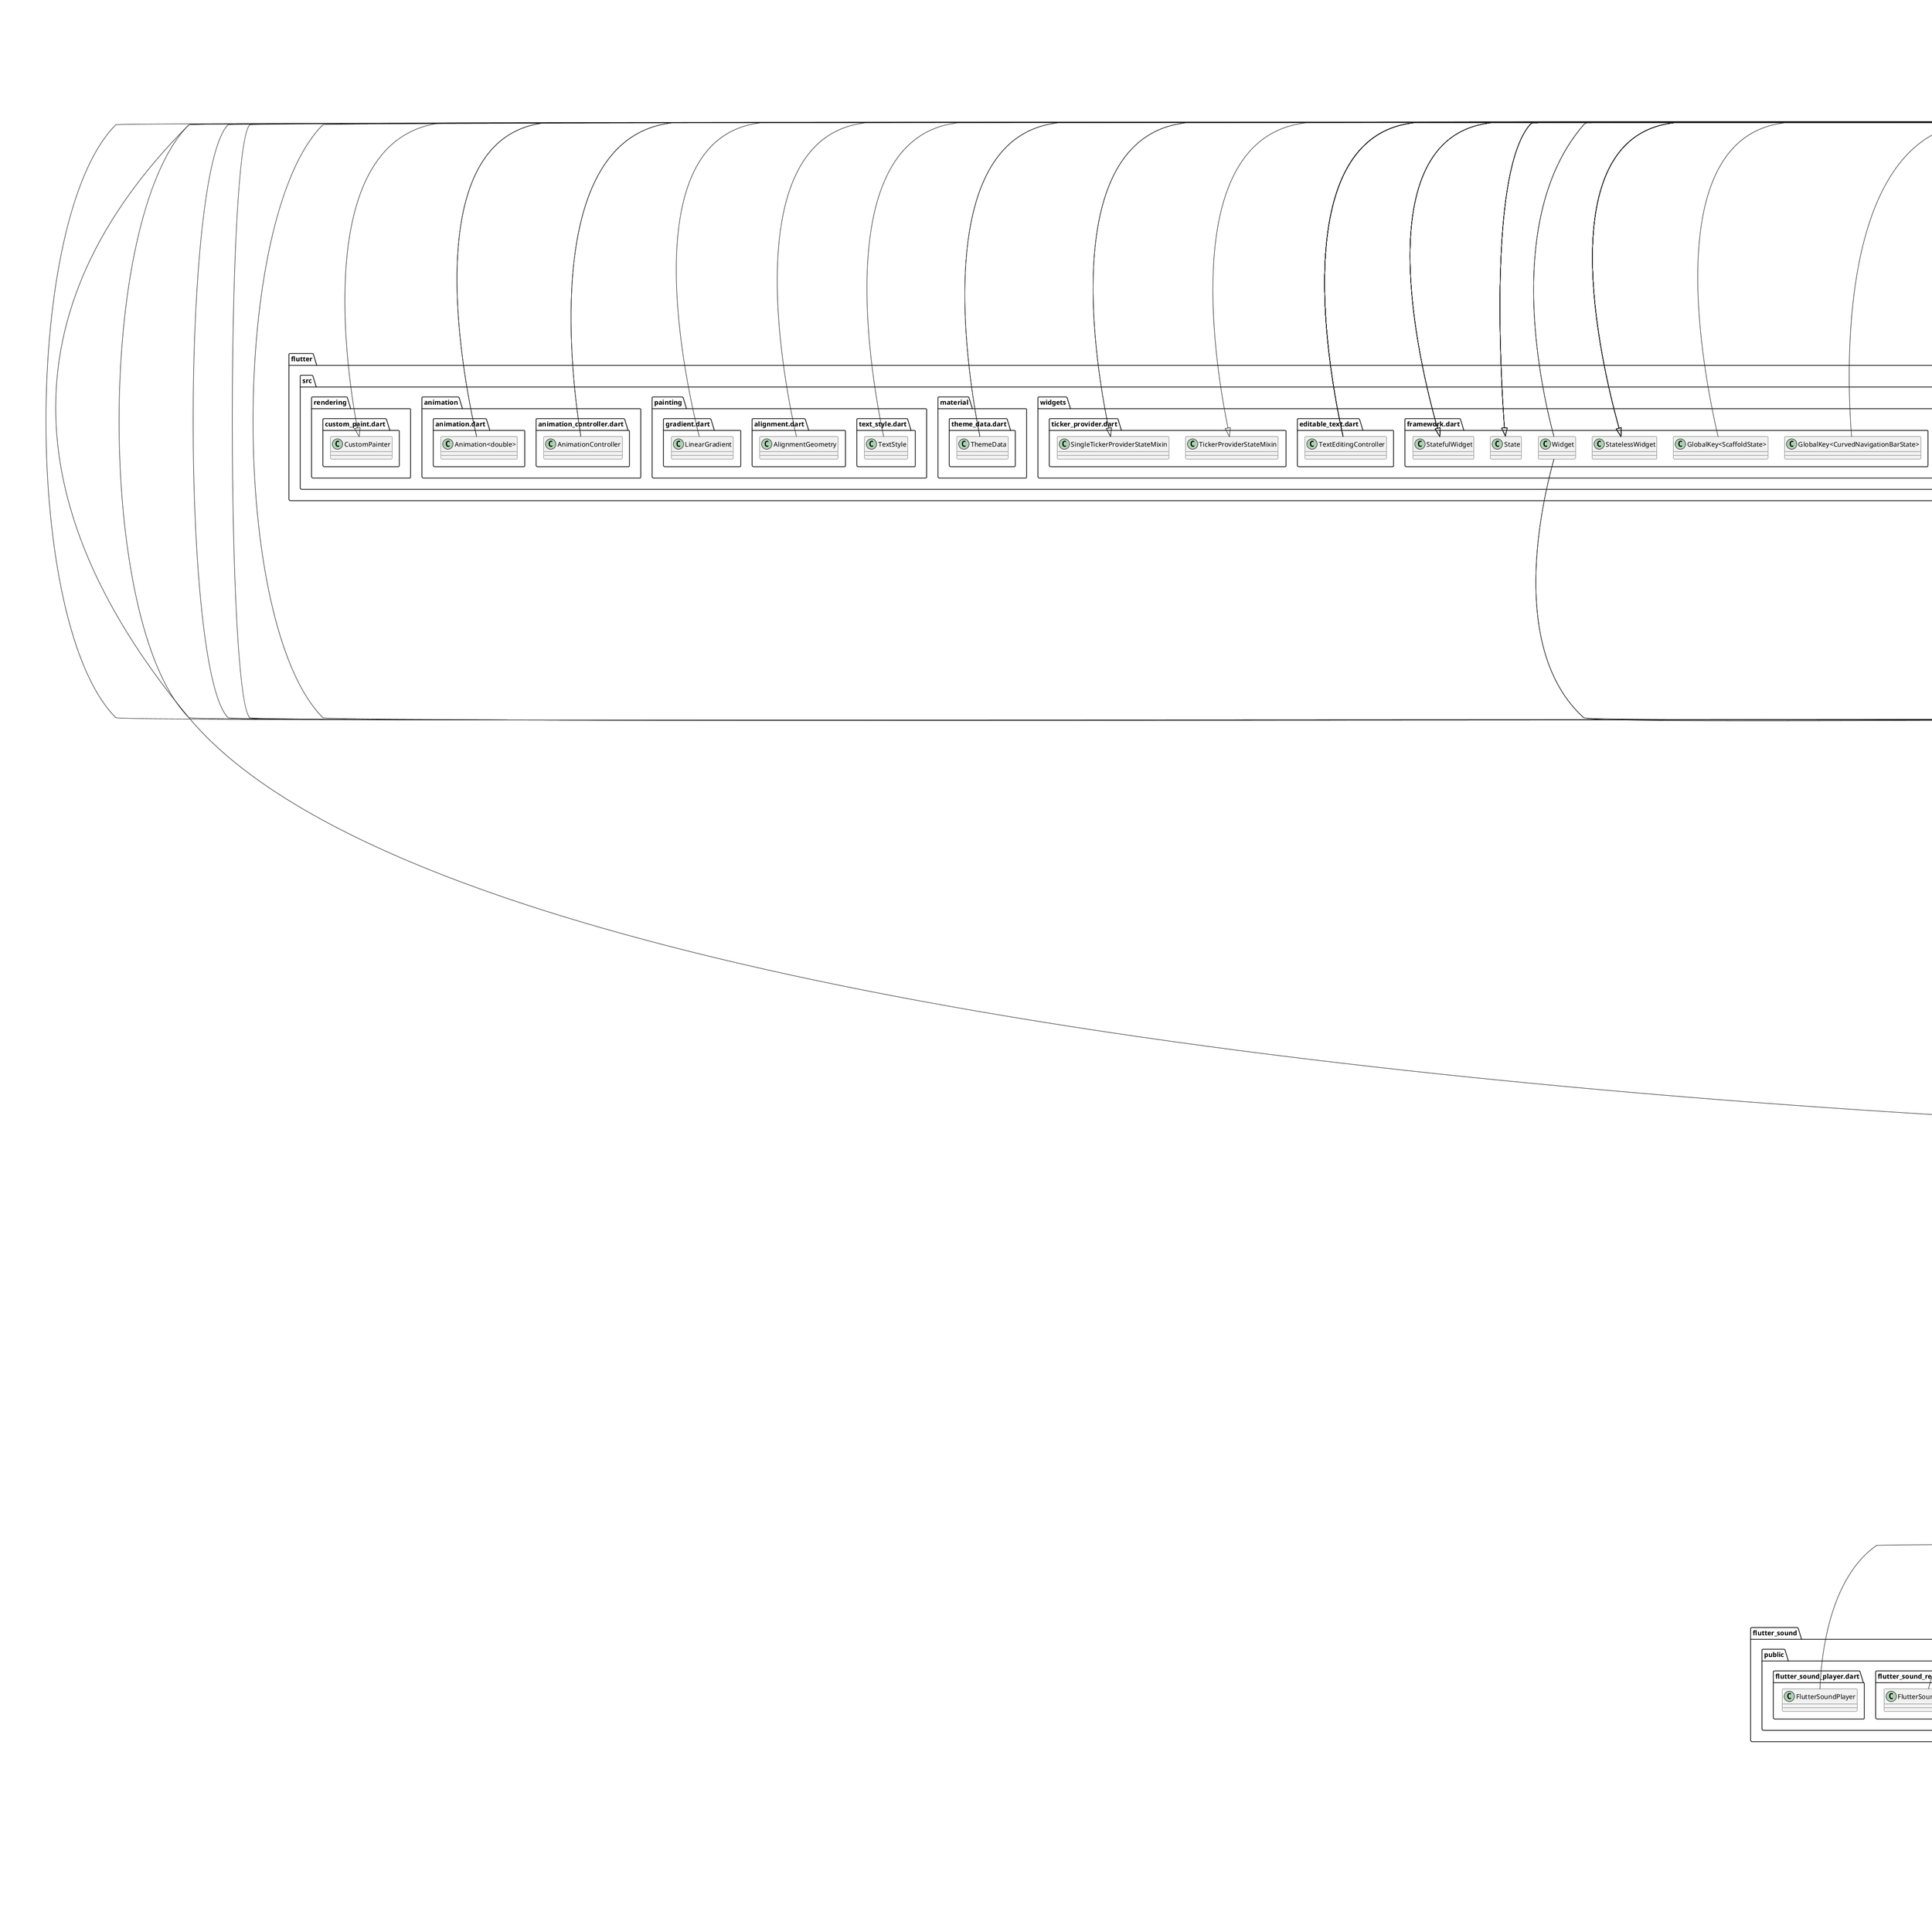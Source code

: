 @startuml
set namespaceSeparator ::

class "bfootlearn::adminProfile::models::category_model.dart::CategoryModel" {
  +String categoryId
  +String timestamp
  +String categoryName
  +String iconImage
}

class "bfootlearn::adminProfile::models::conversation_model.dart::ConversationModel" {
  +String englishText
  +String blackfootText
  +String blackfootAudio
  +String seriesName
  +String conversationId
  +String timestamp
  +bool selected
}

class "bfootlearn::adminProfile::pages::admin_access.dart::AdminAccessPage" {
  -dynamic _removeAdmin()
  +Widget build()
}

"flutter::src::widgets::framework.dart::StatelessWidget" <|-- "bfootlearn::adminProfile::pages::admin_access.dart::AdminAccessPage"

class "bfootlearn::adminProfile::pages::admin_page.dart::AdminPage" {
  +ConsumerState<ConsumerStatefulWidget> createState()
}

"flutter_riverpod::src::consumer.dart::ConsumerStatefulWidget" <|-- "bfootlearn::adminProfile::pages::admin_page.dart::AdminPage"

class "bfootlearn::adminProfile::pages::admin_page.dart::_AdminPageState" {
  -TextEditingController _searchController
  -List<CategoryModel> _categories
  -List<CategoryModel> _filteredCategories
  -String? _selectedItem
  -List<String> _dropdownItems
  +void initState()
  +void dispose()
  -void _filterCategories()
  +Widget build()
}

"bfootlearn::adminProfile::pages::admin_page.dart::_AdminPageState" o-- "flutter::src::widgets::editable_text.dart::TextEditingController"
"flutter_riverpod::src::consumer.dart::ConsumerState" <|-- "bfootlearn::adminProfile::pages::admin_page.dart::_AdminPageState"

class "bfootlearn::adminProfile::pages::edit_category_page.dart::EditCategoryPage" {
  +CategoryModel category
  +ConsumerState<ConsumerStatefulWidget> createState()
}

"bfootlearn::adminProfile::pages::edit_category_page.dart::EditCategoryPage" o-- "bfootlearn::adminProfile::models::category_model.dart::CategoryModel"
"flutter_riverpod::src::consumer.dart::ConsumerStatefulWidget" <|-- "bfootlearn::adminProfile::pages::edit_category_page.dart::EditCategoryPage"

class "bfootlearn::adminProfile::pages::edit_category_page.dart::_EditCategoryPageState" {
  -TextEditingController _searchController
  -List<ConversationModel> _conversations
  -List<ConversationModel> _filteredConversations
  -bool _isMultiSelectMode
  +void initState()
  +void dispose()
  -void _toggleMultiSelectMode()
  -void _deleteSelectedConversations()
  -void _filterConversations()
  +Widget build()
}

"bfootlearn::adminProfile::pages::edit_category_page.dart::_EditCategoryPageState" o-- "flutter::src::widgets::editable_text.dart::TextEditingController"
"flutter_riverpod::src::consumer.dart::ConsumerState" <|-- "bfootlearn::adminProfile::pages::edit_category_page.dart::_EditCategoryPageState"

class "bfootlearn::adminProfile::services::category_functions.dart::CategoryFunctions" {
  +List<DocumentSnapshot<Object?>> categories
  +List<DocumentSnapshot<Object?>> filteredCategories
  +dynamic uploadImageFileToFirebaseStorage()
  +void addCategory()
  +void deleteCategory()
  +void updateCategory()
  +dynamic updateConversationsSeriesName()
  +dynamic deleteConversationsBySeriesName()
}

class "bfootlearn::adminProfile::services::conversation_functions.dart::ConversationFucntions" {
  +dynamic uploadAudioFileToFirebaseStorage()
  +void deleteConversation()
  +void updateConversation()
  +void addConversation()
}

class "bfootlearn::adminProfile::services::flutter_sound_methods.dart::FlutterSoundMethods" {
  +String pathToSaveAudio
  -FlutterSoundRecorder _audioRecorder
  -FlutterSoundPlayer _audioPlayer
  -bool _isRecorderInitialised
  -bool _isPlayerInitialised
  +bool isRecorderInitialised
  +bool isPlayerInitialised
  +bool isRecording
  +bool isRecordingStopped
  +bool isPlaying
  +bool isPlayingPaused
  +dynamic init()
  +void dispose()
  +dynamic getPathToSave()
  +dynamic startRecording()
  +dynamic stopRecording()
  +dynamic startPlaying()
  +dynamic pausePlaying()
  +dynamic resumePlaying()
}

"bfootlearn::adminProfile::services::flutter_sound_methods.dart::FlutterSoundMethods" o-- "flutter_sound::public::flutter_sound_recorder.dart::FlutterSoundRecorder"
"bfootlearn::adminProfile::services::flutter_sound_methods.dart::FlutterSoundMethods" o-- "flutter_sound::public::flutter_sound_player.dart::FlutterSoundPlayer"

class "bfootlearn::adminProfile::widgets::admin_searchbar.dart::AdminSearchBar" {
  +String hintText
  +TextEditingController controller
  +dynamic Function(String)? onChanged
  +Widget build()
}

"bfootlearn::adminProfile::widgets::admin_searchbar.dart::AdminSearchBar" o-- "flutter::src::widgets::editable_text.dart::TextEditingController"
"bfootlearn::adminProfile::widgets::admin_searchbar.dart::AdminSearchBar" o-- "null::dynamic Function(String)"
"flutter::src::widgets::framework.dart::StatelessWidget" <|-- "bfootlearn::adminProfile::widgets::admin_searchbar.dart::AdminSearchBar"

class "bfootlearn::adminProfile::widgets::category_searchbar.dart::CategorySearchBar" {
  +TextEditingController controller
  +ConsumerState<ConsumerStatefulWidget> createState()
}

"bfootlearn::adminProfile::widgets::category_searchbar.dart::CategorySearchBar" o-- "flutter::src::widgets::editable_text.dart::TextEditingController"
"flutter_riverpod::src::consumer.dart::ConsumerStatefulWidget" <|-- "bfootlearn::adminProfile::widgets::category_searchbar.dart::CategorySearchBar"

class "bfootlearn::adminProfile::widgets::category_searchbar.dart::_CategorySearchBarState" {
  +Widget build()
}

"flutter_riverpod::src::consumer.dart::ConsumerState" <|-- "bfootlearn::adminProfile::widgets::category_searchbar.dart::_CategorySearchBarState"

class "bfootlearn::adminProfile::widgets::dialogbox_textfield.dart::DialogBoxTextField" {
  +TextEditingController controller
  +String hintText
  +Widget build()
}

"bfootlearn::adminProfile::widgets::dialogbox_textfield.dart::DialogBoxTextField" o-- "flutter::src::widgets::editable_text.dart::TextEditingController"
"flutter::src::widgets::framework.dart::StatelessWidget" <|-- "bfootlearn::adminProfile::widgets::dialogbox_textfield.dart::DialogBoxTextField"

class "bfootlearn::adminProfile::widgets::existing_categories_listview.dart::ExistingCategoriesListview" {
  +List<CategoryModel> categoriesToDisplay
  +Widget build()
}

"flutter::src::widgets::framework.dart::StatelessWidget" <|-- "bfootlearn::adminProfile::widgets::existing_categories_listview.dart::ExistingCategoriesListview"

class "bfootlearn::adminProfile::widgets::existing_categories_listview.dart::CategoryListTileItem" {
  +CategoryModel category
  +ConsumerState<ConsumerStatefulWidget> createState()
}

"bfootlearn::adminProfile::widgets::existing_categories_listview.dart::CategoryListTileItem" o-- "bfootlearn::adminProfile::models::category_model.dart::CategoryModel"
"flutter_riverpod::src::consumer.dart::ConsumerStatefulWidget" <|-- "bfootlearn::adminProfile::widgets::existing_categories_listview.dart::CategoryListTileItem"

class "bfootlearn::adminProfile::widgets::existing_categories_listview.dart::_CategoryListTileItemState" {
  +Widget build()
}

"flutter_riverpod::src::consumer.dart::ConsumerState" <|-- "bfootlearn::adminProfile::widgets::existing_categories_listview.dart::_CategoryListTileItemState"

class "bfootlearn::adminProfile::widgets::existing_conversations_listview.dart::ExistingConversationsListView" {
  +List<ConversationModel> conversations
  +bool isMultiSelectMode
  +State<ExistingConversationsListView> createState()
}

"flutter::src::widgets::framework.dart::StatefulWidget" <|-- "bfootlearn::adminProfile::widgets::existing_conversations_listview.dart::ExistingConversationsListView"

class "bfootlearn::adminProfile::widgets::existing_conversations_listview.dart::_ExistingConversationsListViewState" {
  +AudioPlayer audioPlayer
  +void dispose()
  +Widget build()
}

"bfootlearn::adminProfile::widgets::existing_conversations_listview.dart::_ExistingConversationsListViewState" o-- "audioplayers::src::audioplayer.dart::AudioPlayer"
"flutter::src::widgets::framework.dart::State" <|-- "bfootlearn::adminProfile::widgets::existing_conversations_listview.dart::_ExistingConversationsListViewState"

class "bfootlearn::adminProfile::widgets::old_audio_player.dart::OldAudioPlayer" {
  +String oldBlackfootAudioPath
  +State<OldAudioPlayer> createState()
}

"flutter::src::widgets::framework.dart::StatefulWidget" <|-- "bfootlearn::adminProfile::widgets::old_audio_player.dart::OldAudioPlayer"

class "bfootlearn::adminProfile::widgets::old_audio_player.dart::_OldAudioPlayerState" {
  +AudioPlayer audioPlayer
  +void onPressedAudioButton()
  +void disposeAudio()
  +void dispose()
  +Widget build()
}

"bfootlearn::adminProfile::widgets::old_audio_player.dart::_OldAudioPlayerState" o-- "audioplayers::src::audioplayer.dart::AudioPlayer"
"flutter::src::widgets::framework.dart::State" <|-- "bfootlearn::adminProfile::widgets::old_audio_player.dart::_OldAudioPlayerState"

class "bfootlearn::adminProfile::widgets::recording_audio_container.dart::RecordingAudioContainer" {
  +ConsumerState<ConsumerStatefulWidget> createState()
}

"flutter_riverpod::src::consumer.dart::ConsumerStatefulWidget" <|-- "bfootlearn::adminProfile::widgets::recording_audio_container.dart::RecordingAudioContainer"

class "bfootlearn::adminProfile::widgets::recording_audio_container.dart::_RecordingAudioContainerState" {
  +FlutterSoundMethods audioRecorder
  +dynamic onPressedRecordButton()
  +void initState()
  -dynamic _initializeRecorder()
  +void dispose()
  +Widget build()
  +Widget micIcon()
}

"bfootlearn::adminProfile::widgets::recording_audio_container.dart::_RecordingAudioContainerState" o-- "bfootlearn::adminProfile::services::flutter_sound_methods.dart::FlutterSoundMethods"
"flutter_riverpod::src::consumer.dart::ConsumerState" <|-- "bfootlearn::adminProfile::widgets::recording_audio_container.dart::_RecordingAudioContainerState"

class "bfootlearn::common::bottomnav.dart::BottomNavBar" {
  +_BottomNavBarState createState()
}

"flutter_riverpod::src::consumer.dart::ConsumerStatefulWidget" <|-- "bfootlearn::common::bottomnav.dart::BottomNavBar"

class "bfootlearn::common::bottomnav.dart::_BottomNavBarState" {
  -int _selectedIndex
  -void _onItemTapped()
  +Widget build()
  +dynamic changeIndex()
}

"flutter_riverpod::src::consumer.dart::ConsumerState" <|-- "bfootlearn::common::bottomnav.dart::_BottomNavBarState"

class "bfootlearn::components::my_button.dart::MyButton" {
  +String text
  +void Function()? onTap
  +Widget build()
}

"bfootlearn::components::my_button.dart::MyButton" o-- "null::void Function()"
"flutter::src::widgets::framework.dart::StatelessWidget" <|-- "bfootlearn::components::my_button.dart::MyButton"

class "bfootlearn::components::my_textfield.dart::MyTextField" {
  +String labelText
  +Color textColor
  +bool obscureText
  +TextEditingController controller
  +bool? suffix
  +_MyTextFieldState createState()
}

"bfootlearn::components::my_textfield.dart::MyTextField" o-- "dart::ui::Color"
"bfootlearn::components::my_textfield.dart::MyTextField" o-- "flutter::src::widgets::editable_text.dart::TextEditingController"
"flutter::src::widgets::framework.dart::StatefulWidget" <|-- "bfootlearn::components::my_textfield.dart::MyTextField"

class "bfootlearn::components::my_textfield.dart::_MyTextFieldState" {
  +bool showPassword
  +Widget build()
}

"flutter::src::widgets::framework.dart::State" <|-- "bfootlearn::components::my_textfield.dart::_MyTextFieldState"

class "bfootlearn::Disscussion::provider::discuss_model.dart::Post" {
  +String name
  +String time
  +String profileImage
  +String content
  +String? imageUrl
  +int likes
  +int comments
  +String? shares
  +List<Comment>? replies
  +List<Likes>? likesList
  +String? id
  {static} +Post fromMap()
  +Map<String, dynamic> toMap()
  +Post copyWith()
}

class "bfootlearn::Disscussion::provider::discuss_model.dart::Comment" {
  +String name
  +String time
  +String content
  +String profileImage
  {static} +Comment fromMap()
  +Map<String, dynamic> toMap()
}

class "bfootlearn::Disscussion::provider::discuss_model.dart::Likes" {
  +String name
  +String time
  +String profileImage
  {static} +Likes fromMap()
  +Map<String, dynamic> toMap()
}

class "bfootlearn::Disscussion::provider::disscuss_provider.dart::FirestoreDiscussProvider" {
  -FirebaseFirestore _db
  -List<Post> _posts
  -bool _isLoading
  -StreamSubscription<dynamic>? _postsSubscription
  +List<Post> posts
  +bool isLoading
  +void dispose()
  +dynamic addPost()
  +dynamic fetchPosts()
  +void listenForLikes()
  +void listenForComments()
  +dynamic toggleLike()
  +dynamic reportPost()
  +dynamic toggleComment()
  +dynamic addComment()
  +dynamic deleteComment()
  +dynamic deletePost()
  +dynamic fetchComments()
  +Stream<int> listenForLikesRT()
  +Stream<int> listenForCommentsRT()
  +dynamic fetchPostById()
  +dynamic fetchCommentsByPostId()
  +Stream<List<Comment>> listenForRepliesRT()
}

"bfootlearn::Disscussion::provider::disscuss_provider.dart::FirestoreDiscussProvider" o-- "cloud_firestore::cloud_firestore.dart::FirebaseFirestore"
"bfootlearn::Disscussion::provider::disscuss_provider.dart::FirestoreDiscussProvider" o-- "dart::async::StreamSubscription<dynamic>"
"flutter::src::foundation::change_notifier.dart::ChangeNotifier" <|-- "bfootlearn::Disscussion::provider::disscuss_provider.dart::FirestoreDiscussProvider"

class "bfootlearn::Disscussion::viwes::disscusion_page.dart::DisscussionPage" {
  +DisscussionPageState createState()
}

"flutter_riverpod::src::consumer.dart::ConsumerStatefulWidget" <|-- "bfootlearn::Disscussion::viwes::disscusion_page.dart::DisscussionPage"

class "bfootlearn::Disscussion::viwes::disscusion_page.dart::DisscussionPageState" {
  -TextEditingController _postController
  +void initState()
  +void dispose()
  +Widget build()
}

"bfootlearn::Disscussion::viwes::disscusion_page.dart::DisscussionPageState" o-- "flutter::src::widgets::editable_text.dart::TextEditingController"
"flutter_riverpod::src::consumer.dart::ConsumerState" <|-- "bfootlearn::Disscussion::viwes::disscusion_page.dart::DisscussionPageState"

class "bfootlearn::Disscussion::viwes::disscusion_page.dart::PostCard" {
  +Post post
  +_PostCardState createState()
}

"bfootlearn::Disscussion::viwes::disscusion_page.dart::PostCard" o-- "bfootlearn::Disscussion::provider::discuss_model.dart::Post"
"flutter_riverpod::src::consumer.dart::ConsumerStatefulWidget" <|-- "bfootlearn::Disscussion::viwes::disscusion_page.dart::PostCard"

class "bfootlearn::Disscussion::viwes::disscusion_page.dart::_PostCardState" {
  -TextEditingController _reportController
  -void _reportPost()
  +Widget build()
}

"bfootlearn::Disscussion::viwes::disscusion_page.dart::_PostCardState" o-- "flutter::src::widgets::editable_text.dart::TextEditingController"
"flutter_riverpod::src::consumer.dart::ConsumerState" <|-- "bfootlearn::Disscussion::viwes::disscusion_page.dart::_PostCardState"

class "bfootlearn::Disscussion::viwes::disscusion_page.dart::CommentInputWidget" {
  +String postId
  +String userId
  +_CommentInputWidgetState createState()
}

"flutter_riverpod::src::consumer.dart::ConsumerStatefulWidget" <|-- "bfootlearn::Disscussion::viwes::disscusion_page.dart::CommentInputWidget"

class "bfootlearn::Disscussion::viwes::disscusion_page.dart::_CommentInputWidgetState" {
  -TextEditingController _commentController
  +Widget build()
}

"bfootlearn::Disscussion::viwes::disscusion_page.dart::_CommentInputWidgetState" o-- "flutter::src::widgets::editable_text.dart::TextEditingController"
"flutter_riverpod::src::consumer.dart::ConsumerState" <|-- "bfootlearn::Disscussion::viwes::disscusion_page.dart::_CommentInputWidgetState"

class "bfootlearn::Disscussion::viwes::disscuss_details_page.dart::DiscussionsDetailsPage" {
  +String postId
  +_DiscussionsDetailsPageState createState()
}

"flutter_riverpod::src::consumer.dart::ConsumerStatefulWidget" <|-- "bfootlearn::Disscussion::viwes::disscuss_details_page.dart::DiscussionsDetailsPage"

class "bfootlearn::Disscussion::viwes::disscuss_details_page.dart::_DiscussionsDetailsPageState" {
  +dynamic post
  +dynamic comments
  +void initState()
  +Widget build()
  +Widget buildPostCommentField()
}

"flutter_riverpod::src::consumer.dart::ConsumerState" <|-- "bfootlearn::Disscussion::viwes::disscuss_details_page.dart::_DiscussionsDetailsPageState"

class "bfootlearn::Disscussion::viwes::disscuss_details_page.dart::PostCard" {
  +Post post
  +_PostCardState createState()
}

"bfootlearn::Disscussion::viwes::disscuss_details_page.dart::PostCard" o-- "bfootlearn::Disscussion::provider::discuss_model.dart::Post"
"flutter_riverpod::src::consumer.dart::ConsumerStatefulWidget" <|-- "bfootlearn::Disscussion::viwes::disscuss_details_page.dart::PostCard"

class "bfootlearn::Disscussion::viwes::disscuss_details_page.dart::_PostCardState" {
  +Widget build()
  +String timeAgo()
}

"flutter_riverpod::src::consumer.dart::ConsumerState" <|-- "bfootlearn::Disscussion::viwes::disscuss_details_page.dart::_PostCardState"

class "bfootlearn::Disscussion::viwes::disscuss_details_page.dart::ReplyWidget" {
  +Comment reply
  +Widget build()
  +String timeAgo()
}

"bfootlearn::Disscussion::viwes::disscuss_details_page.dart::ReplyWidget" o-- "bfootlearn::Disscussion::provider::discuss_model.dart::Comment"
"flutter::src::widgets::framework.dart::StatelessWidget" <|-- "bfootlearn::Disscussion::viwes::disscuss_details_page.dart::ReplyWidget"

class "bfootlearn::Disscussion::widgets::post_action_widget.dart::PostActionsWidget" {
  +String postId
  +String userId
  +Widget build()
}

"flutter_riverpod::src::consumer.dart::ConsumerWidget" <|-- "bfootlearn::Disscussion::widgets::post_action_widget.dart::PostActionsWidget"

class "bfootlearn::firebase_options.dart::DefaultFirebaseOptions" {
  {static} +FirebaseOptions web
  {static} +FirebaseOptions android
  {static} +FirebaseOptions ios
  {static} +FirebaseOptions macos
  {static} +FirebaseOptions currentPlatform
}

"bfootlearn::firebase_options.dart::DefaultFirebaseOptions" o-- "firebase_core_platform_interface::firebase_core_platform_interface.dart::FirebaseOptions"

class "bfootlearn::Home::views::ack_page.dart::Acknowledegement" {
  +State<Acknowledegement> createState()
}

"flutter::src::widgets::framework.dart::StatefulWidget" <|-- "bfootlearn::Home::views::ack_page.dart::Acknowledegement"

class "bfootlearn::Home::views::ack_page.dart::_AcknowledegementState" {
  +Widget build()
  +Padding nameForAck()
}

"flutter::src::widgets::framework.dart::State" <|-- "bfootlearn::Home::views::ack_page.dart::_AcknowledegementState"

class "bfootlearn::Home::views::home_view.dart::HomeView" {
  +HomeViewState createState()
}

"flutter_riverpod::src::consumer.dart::ConsumerStatefulWidget" <|-- "bfootlearn::Home::views::home_view.dart::HomeView"

class "bfootlearn::Home::views::home_view.dart::HomeViewState" {
  +FlipperController flipperController
  -GlobalKey<ScaffoldState> _scaffoldKey
  +void initState()
  +void dispose()
  +AppBar buildAppBar()
  +Widget build()
}

"bfootlearn::Home::views::home_view.dart::HomeViewState" o-- "flippy::controllers::flipperController.dart::FlipperController"
"bfootlearn::Home::views::home_view.dart::HomeViewState" o-- "flutter::src::widgets::framework.dart::GlobalKey<ScaffoldState>"
"flutter_riverpod::src::consumer.dart::ConsumerState" <|-- "bfootlearn::Home::views::home_view.dart::HomeViewState"

class "bfootlearn::Home::widgets::bootomnavItems.dart::BottomNavItem" {
  {static} +dynamic bottomBar()
  {static} +dynamic bottomNavItems()
}

class "bfootlearn::Home::widgets::crad_option.dart::CardFlipper" {
  +_MyHomePageState createState()
}

"flutter_riverpod::src::consumer.dart::ConsumerStatefulWidget" <|-- "bfootlearn::Home::widgets::crad_option.dart::CardFlipper"

class "bfootlearn::Home::widgets::crad_option.dart::_MyHomePageState" {
  +bool isFront
  +void initState()
  +void dispose()
  +Widget build()
}

"flutter_riverpod::src::consumer.dart::ConsumerState" <|-- "bfootlearn::Home::widgets::crad_option.dart::_MyHomePageState"
"flutter::src::widgets::ticker_provider.dart::SingleTickerProviderStateMixin" <|-- "bfootlearn::Home::widgets::crad_option.dart::_MyHomePageState"

class "bfootlearn::Home::widgets::home_page.dart::HomePage" {
  +ThemeData theme
  +_HomePageState createState()
}

"bfootlearn::Home::widgets::home_page.dart::HomePage" o-- "flutter::src::material::theme_data.dart::ThemeData"
"flutter_riverpod::src::consumer.dart::ConsumerStatefulWidget" <|-- "bfootlearn::Home::widgets::home_page.dart::HomePage"

class "bfootlearn::Home::widgets::home_page.dart::_HomePageState" {
  +List<Color> colorizeColors
  +TextStyle colorizeTextStyle
  +Widget build()
}

"bfootlearn::Home::widgets::home_page.dart::_HomePageState" o-- "flutter::src::painting::text_style.dart::TextStyle"
"flutter_riverpod::src::consumer.dart::ConsumerState" <|-- "bfootlearn::Home::widgets::home_page.dart::_HomePageState"

class "bfootlearn::Home::widgets::popup_menu.dart::CustomPopupMenu" {
  +dynamic Function(String) onSelected
  +void handlePopupMenuSelection()
  +Widget build()
}

"bfootlearn::Home::widgets::popup_menu.dart::CustomPopupMenu" o-- "null::dynamic Function(String)"
"flutter::src::widgets::framework.dart::StatelessWidget" <|-- "bfootlearn::Home::widgets::popup_menu.dart::CustomPopupMenu"

class "bfootlearn::leaderboard::repo::leaderboard_repo.dart::LeaderBoardRepo" {
  +DatabaseReference databaseReference
  +User? currentUser
  +dynamic addToLeaderBoard()
  +dynamic getTopHighScores()
  +dynamic updateScore()
  +dynamic saveHighScore()
  +dynamic ()
  +dynamic getUserName()
  +dynamic getScore()
}

"bfootlearn::leaderboard::repo::leaderboard_repo.dart::LeaderBoardRepo" o-- "firebase_database::firebase_database.dart::DatabaseReference"
"bfootlearn::leaderboard::repo::leaderboard_repo.dart::LeaderBoardRepo" o-- "firebase_auth::firebase_auth.dart::User"
"flutter::src::foundation::change_notifier.dart::ChangeNotifier" <|-- "bfootlearn::leaderboard::repo::leaderboard_repo.dart::LeaderBoardRepo"

class "bfootlearn::leaderboard::repo::lederborad_model.dart::LeaderBoardModel" {
  +String name
  +int score
  {static} +dynamic fromDocument()
}

class "bfootlearn::leaderboard::views::leader_board_page.dart::LeaderBoardPage" {
  +_LeaderBoardPageState createState()
}

"flutter_riverpod::src::consumer.dart::ConsumerStatefulWidget" <|-- "bfootlearn::leaderboard::views::leader_board_page.dart::LeaderBoardPage"

class "bfootlearn::leaderboard::views::leader_board_page.dart::_LeaderBoardPageState" {
  +Iterable<LeaderBoardModel> leader
  -String _selectedTimeRange
  +Widget topContainer
  +void initState()
  +Widget build()
}

"bfootlearn::leaderboard::views::leader_board_page.dart::_LeaderBoardPageState" o-- "flutter::src::widgets::framework.dart::Widget"
"flutter_riverpod::src::consumer.dart::ConsumerState" <|-- "bfootlearn::leaderboard::views::leader_board_page.dart::_LeaderBoardPageState"

class "bfootlearn::leaderboard::widgets::leaderbar.dart::LeaderBar" {
  +double barHeight
  +double barWidth
  +Color color
  +int index
  +String image
  +String leaderImages
  +_LeaderBarState createState()
}

"bfootlearn::leaderboard::widgets::leaderbar.dart::LeaderBar" o-- "dart::ui::Color"
"flutter_riverpod::src::consumer.dart::ConsumerStatefulWidget" <|-- "bfootlearn::leaderboard::widgets::leaderbar.dart::LeaderBar"

class "bfootlearn::leaderboard::widgets::leaderbar.dart::_LeaderBarState" {
  +Widget build()
}

"flutter_riverpod::src::consumer.dart::ConsumerState" <|-- "bfootlearn::leaderboard::widgets::leaderbar.dart::_LeaderBarState"

class "bfootlearn::leaderboard::widgets::leadercard.dart::LeaderCard" {
  +int index
  +String name
  +int score
  +String currentUserId
  +_LeaderCardState createState()
}

"flutter_riverpod::src::consumer.dart::ConsumerStatefulWidget" <|-- "bfootlearn::leaderboard::widgets::leadercard.dart::LeaderCard"

class "bfootlearn::leaderboard::widgets::leadercard.dart::_LeaderCardState" {
  +Widget build()
}

"flutter_riverpod::src::consumer.dart::ConsumerState" <|-- "bfootlearn::leaderboard::widgets::leadercard.dart::_LeaderCardState"

class "bfootlearn::leaderboard::widgets::sliverlist.dart::SliverListWithTopContainer" {
  +List<Widget> items
  +Widget topContainer
  +_SliverListWithTopContainerState createState()
}

"bfootlearn::leaderboard::widgets::sliverlist.dart::SliverListWithTopContainer" o-- "flutter::src::widgets::framework.dart::Widget"
"flutter_riverpod::src::consumer.dart::ConsumerStatefulWidget" <|-- "bfootlearn::leaderboard::widgets::sliverlist.dart::SliverListWithTopContainer"

class "bfootlearn::leaderboard::widgets::sliverlist.dart::_SliverListWithTopContainerState" {
  +Widget build()
}

"flutter_riverpod::src::consumer.dart::ConsumerState" <|-- "bfootlearn::leaderboard::widgets::sliverlist.dart::_SliverListWithTopContainerState"

class "bfootlearn::login::authentication::auth.dart::AuthPage" {
  +_AuthPageState createState()
}

"flutter_riverpod::src::consumer.dart::ConsumerStatefulWidget" <|-- "bfootlearn::login::authentication::auth.dart::AuthPage"

class "bfootlearn::login::authentication::auth.dart::_AuthPageState" {
  +Widget build()
}

"flutter_riverpod::src::consumer.dart::ConsumerState" <|-- "bfootlearn::login::authentication::auth.dart::_AuthPageState"

class "bfootlearn::login::authentication::login_or_register.dart::LoginOrRegister" {
  +_LoginOrRegisterState createState()
}

"flutter_riverpod::src::consumer.dart::ConsumerStatefulWidget" <|-- "bfootlearn::login::authentication::login_or_register.dart::LoginOrRegister"

class "bfootlearn::login::authentication::login_or_register.dart::_LoginOrRegisterState" {
  +bool showLoginPage
  +void togglePages()
  +Widget build()
}

"flutter_riverpod::src::consumer.dart::ConsumerState" <|-- "bfootlearn::login::authentication::login_or_register.dart::_LoginOrRegisterState"

class "bfootlearn::login::authentication::verify_email.dart::EmailVerifyPage" {
  +_EmailVerifyPageState createState()
}

"flutter_riverpod::src::consumer.dart::ConsumerStatefulWidget" <|-- "bfootlearn::login::authentication::verify_email.dart::EmailVerifyPage"

class "bfootlearn::login::authentication::verify_email.dart::_EmailVerifyPageState" {
  +bool isEmailVerified
  +bool canResendEmail
  +Timer? timer
  +void initState()
  +dynamic checkCurrentUserEmailVerification()
  +dynamic sendVerificationEmail()
  +dynamic checkEmailVerified()
  +void dispose()
  +Widget build()
}

"bfootlearn::login::authentication::verify_email.dart::_EmailVerifyPageState" o-- "dart::async::Timer"
"flutter_riverpod::src::consumer.dart::ConsumerState" <|-- "bfootlearn::login::authentication::verify_email.dart::_EmailVerifyPageState"

class "bfootlearn::login::views::change_password.dart::PasswordChangePage" {
  +_PasswordChangePageState createState()
}

"flutter_riverpod::src::consumer.dart::ConsumerStatefulWidget" <|-- "bfootlearn::login::views::change_password.dart::PasswordChangePage"

class "bfootlearn::login::views::change_password.dart::_PasswordChangePageState" {
  +TextEditingController oldPasswordController
  +TextEditingController newPasswordController
  -bool _isChangingPassword
  +Widget build()
  -dynamic _changePassword()
}

"bfootlearn::login::views::change_password.dart::_PasswordChangePageState" o-- "flutter::src::widgets::editable_text.dart::TextEditingController"
"flutter_riverpod::src::consumer.dart::ConsumerState" <|-- "bfootlearn::login::views::change_password.dart::_PasswordChangePageState"

class "bfootlearn::login::views::forgot_pwd_page.dart::ForgotPasswordPage" {
  +_ForgotPasswordPageState createState()
}

"flutter_riverpod::src::consumer.dart::ConsumerStatefulWidget" <|-- "bfootlearn::login::views::forgot_pwd_page.dart::ForgotPasswordPage"

class "bfootlearn::login::views::forgot_pwd_page.dart::_ForgotPasswordPageState" {
  +TextEditingController emailController
  +void dispose()
  +dynamic passwordReset()
  +Widget build()
}

"bfootlearn::login::views::forgot_pwd_page.dart::_ForgotPasswordPageState" o-- "flutter::src::widgets::editable_text.dart::TextEditingController"
"flutter_riverpod::src::consumer.dart::ConsumerState" <|-- "bfootlearn::login::views::forgot_pwd_page.dart::_ForgotPasswordPageState"

class "bfootlearn::login::views::login_page.dart::LoginPage" {
  +void Function()? onTap
  +_LoginPageState createState()
}

"bfootlearn::login::views::login_page.dart::LoginPage" o-- "null::void Function()"
"flutter_riverpod::src::consumer.dart::ConsumerStatefulWidget" <|-- "bfootlearn::login::views::login_page.dart::LoginPage"

class "bfootlearn::login::views::login_page.dart::_LoginPageState" {
  +TextEditingController emailController
  +TextEditingController passwordController
  +bool showPassword
  +void dispose()
  +void login()
  +Widget build()
}

"bfootlearn::login::views::login_page.dart::_LoginPageState" o-- "flutter::src::widgets::editable_text.dart::TextEditingController"
"flutter_riverpod::src::consumer.dart::ConsumerState" <|-- "bfootlearn::login::views::login_page.dart::_LoginPageState"

class "bfootlearn::login::views::registration_page.dart::RegisterPage" {
  +void Function()? onTap
  +_RegisterPageState createState()
}

"bfootlearn::login::views::registration_page.dart::RegisterPage" o-- "null::void Function()"
"flutter_riverpod::src::consumer.dart::ConsumerStatefulWidget" <|-- "bfootlearn::login::views::registration_page.dart::RegisterPage"

class "bfootlearn::login::views::registration_page.dart::_RegisterPageState" {
  +TextEditingController userNameController
  +TextEditingController emailController
  +TextEditingController passwordController
  +TextEditingController confirmPwdController
  +bool showPassword
  +void dispose()
  +void registerUser()
  +Widget build()
}

"bfootlearn::login::views::registration_page.dart::_RegisterPageState" o-- "flutter::src::widgets::editable_text.dart::TextEditingController"
"flutter_riverpod::src::consumer.dart::ConsumerState" <|-- "bfootlearn::login::views::registration_page.dart::_RegisterPageState"

class "bfootlearn::login::widget::fadein_animation.dart::FadeIn" {
  +Widget child
  +Duration duration
  +double delay
  +_FadeInState createState()
}

"bfootlearn::login::widget::fadein_animation.dart::FadeIn" o-- "flutter::src::widgets::framework.dart::Widget"
"flutter::src::widgets::framework.dart::StatefulWidget" <|-- "bfootlearn::login::widget::fadein_animation.dart::FadeIn"

class "bfootlearn::login::widget::fadein_animation.dart::_FadeInState" {
  -AnimationController _controller
  -Animation<double> _opacity
  +void initState()
  +void dispose()
  +Widget build()
}

"bfootlearn::login::widget::fadein_animation.dart::_FadeInState" o-- "flutter::src::animation::animation_controller.dart::AnimationController"
"bfootlearn::login::widget::fadein_animation.dart::_FadeInState" o-- "flutter::src::animation::animation.dart::Animation<double>"
"flutter::src::widgets::framework.dart::State" <|-- "bfootlearn::login::widget::fadein_animation.dart::_FadeInState"
"flutter::src::widgets::ticker_provider.dart::SingleTickerProviderStateMixin" <|-- "bfootlearn::login::widget::fadein_animation.dart::_FadeInState"

class "bfootlearn::login::widget::login_theme_page.dart::LoginPageTop" {
  +_LoginPageTopState createState()
}

"flutter_riverpod::src::consumer.dart::ConsumerStatefulWidget" <|-- "bfootlearn::login::widget::login_theme_page.dart::LoginPageTop"

class "bfootlearn::login::widget::login_theme_page.dart::_LoginPageTopState" {
  +Widget build()
}

"flutter_riverpod::src::consumer.dart::ConsumerState" <|-- "bfootlearn::login::widget::login_theme_page.dart::_LoginPageTopState"

class "bfootlearn::main.dart::MyApp" {
  +_MyAppState createState()
}

"flutter_riverpod::src::consumer.dart::ConsumerStatefulWidget" <|-- "bfootlearn::main.dart::MyApp"

class "bfootlearn::main.dart::_MyAppState" {
  +void initState()
  +void dispose()
  +Widget build()
}

"flutter_riverpod::src::consumer.dart::ConsumerState" <|-- "bfootlearn::main.dart::_MyAppState"

class "bfootlearn::notifications::local_notification.dart::LocalNotifications" {
  {static} -FlutterLocalNotificationsPlugin _flutterLocalNotificationsPlugin
  {static} +BehaviorSubject<String> onClickNotification
  {static} +void onNotificationTap()
  {static} +dynamic init()
  +dynamic showScheduleNotification()
  -TZDateTime _scheduleDaily()
}

"bfootlearn::notifications::local_notification.dart::LocalNotifications" o-- "flutter_local_notifications::src::flutter_local_notifications_plugin.dart::FlutterLocalNotificationsPlugin"
"bfootlearn::notifications::local_notification.dart::LocalNotifications" o-- "rxdart::src::subjects::behavior_subject.dart::BehaviorSubject<String>"

class "bfootlearn::notifications::notification_page.dart::SettingsPage" {
  +ConsumerState<SettingsPage> createState()
}

"flutter_riverpod::src::consumer.dart::ConsumerStatefulWidget" <|-- "bfootlearn::notifications::notification_page.dart::SettingsPage"

class "bfootlearn::notifications::notification_page.dart::_SettingsPageState" {
  +void initState()
  -void _scheduleNotification()
  +Widget build()
  +dynamic requestNotificationPermission()
  -Widget _buildReminderRow0()
  -Widget _buildReminderRow1()
  +Widget selectReminderTime()
  +Widget timePickerDialog()
}

"flutter_riverpod::src::consumer.dart::ConsumerState" <|-- "bfootlearn::notifications::notification_page.dart::_SettingsPageState"

class "bfootlearn::notifications::notification_provider.dart::NotificationProvider" {
  -int _remindTimeHr
  -int _remindTimeMin
  -int _remindTimeSec
  -double _commitedTime
  -bool _isReminderOn
  +int remindTimeHr
  +int remindTimeMin
  +int remindTimeSec
  +double commitedTime
  +bool isReminderOn
  +void loadSettings()
  +void saveSettings()
  +void toggleReminderMode()
  +void setRemindTime()
}

"flutter::src::foundation::change_notifier.dart::ChangeNotifier" <|-- "bfootlearn::notifications::notification_provider.dart::NotificationProvider"

class "bfootlearn::notifications::notification_usage.dart::AppUsageService" {
  -Timer _timer
  -StreamController<int> _usageTimeController
  -Stream<int> _usageTimeStream
  -int _appUsageTimeInSeconds
  +Stream<int> usageTimeStream
  -void _startTimer()
  +void dispose()
}

"bfootlearn::notifications::notification_usage.dart::AppUsageService" o-- "dart::async::Timer"
"bfootlearn::notifications::notification_usage.dart::AppUsageService" o-- "dart::async::StreamController<int>"
"bfootlearn::notifications::notification_usage.dart::AppUsageService" o-- "dart::async::Stream<int>"

class "bfootlearn::Phrases::models::card_data.dart::CardData" {
  +String documentId
  +String englishText
  +String blackfootText
  +String blackfootAudio
  +String seriesName
  +Map<String, dynamic> toJson()
}

class "bfootlearn::Phrases::models::question_model.dart::Question" {
  +String questionText
  +String correctAnswer
  +List<String> options
  +String? selectedAnswer
  +bool showCorrectAnswer
  +bool isAudioTypeQuestion
  +String seriesType
  +Map<String, dynamic> toJson()
}

class "bfootlearn::Phrases::models::quiz_model.dart::Quiz" {
  +Timestamp dateSubmitted
  +int quizScore
  +int totalPoints
  +List<Question> questionSet
  +Map<String, dynamic> toJson()
}

"bfootlearn::Phrases::models::quiz_model.dart::Quiz" o-- "cloud_firestore_platform_interface::src::timestamp.dart::Timestamp"

class "bfootlearn::Phrases::models::saved_data.dart::SavedData" {
  +String uid
  +List<CardData> savedPhrases
  +Map<String, dynamic> toJson()
}

class "bfootlearn::Phrases::provider::blogProvider.dart::BlogProvider" {
  -List<CardData> _cardDataList
  -List<Map<String, dynamic>> _seriesOptions
  -SavedData _userPhraseProgress
  -Quiz _quizResults
  -bool _isLoading
  -String? _errorMessage
  +List<CardData> cardDataList
  +List<Map<String, dynamic>> seriesOptions
  +SavedData userPhraseProgress
  +Quiz quizResults
  +bool isLoading
  +String? errorMessage
  +void setLoading()
  +void setError()
  +dynamic getSeriesNamesFromFirestore()
  +List<CardData> filterDataBySeriesName()
  +dynamic fetchAllData()
  +void toggleSavedPhrase()
  +dynamic getSavedPhrases()
  +dynamic fetchQuizResultsFromFirebase()
  +dynamic saveQuizResults()
  +void updateSeriesOptions()
  +void updateCardDataList()
  +void updateUserPhraseProgress()
}

"bfootlearn::Phrases::provider::blogProvider.dart::BlogProvider" o-- "bfootlearn::Phrases::models::saved_data.dart::SavedData"
"bfootlearn::Phrases::provider::blogProvider.dart::BlogProvider" o-- "bfootlearn::Phrases::models::quiz_model.dart::Quiz"
"flutter::src::foundation::change_notifier.dart::ChangeNotifier" <|-- "bfootlearn::Phrases::provider::blogProvider.dart::BlogProvider"

class "bfootlearn::Phrases::views::category_learning_page.dart::LearningPage" {
  +String seriesName
  +List<CardData> data
  +bool isVocabPresent
  +_LearningPageState createState()
}

"flutter_riverpod::src::consumer.dart::ConsumerStatefulWidget" <|-- "bfootlearn::Phrases::views::category_learning_page.dart::LearningPage"

class "bfootlearn::Phrases::views::category_learning_page.dart::_LearningPageState" {
  +int? currentPlayingIndex
  +Widget build()
}

"flutter_riverpod::src::consumer.dart::ConsumerState" <|-- "bfootlearn::Phrases::views::category_learning_page.dart::_LearningPageState"

class "bfootlearn::Phrases::views::saved_phrases.dart::SavedPage" {
  +ConsumerState<ConsumerStatefulWidget> createState()
}

"flutter_riverpod::src::consumer.dart::ConsumerStatefulWidget" <|-- "bfootlearn::Phrases::views::saved_phrases.dart::SavedPage"

class "bfootlearn::Phrases::views::saved_phrases.dart::_SavedPageState" {
  +int? currentPlayingIndex
  +Widget build()
}

"flutter_riverpod::src::consumer.dart::ConsumerState" <|-- "bfootlearn::Phrases::views::saved_phrases.dart::_SavedPageState"

class "bfootlearn::Phrases::views::sentence_homepage.dart::SentenceHomePage" {
  +ConsumerState<ConsumerStatefulWidget> createState()
}

"flutter_riverpod::src::consumer.dart::ConsumerStatefulWidget" <|-- "bfootlearn::Phrases::views::sentence_homepage.dart::SentenceHomePage"

class "bfootlearn::Phrases::views::sentence_homepage.dart::_SentenceHomePageState" {
  +List<Map<String, dynamic>> seriesOptions
  +List<CardData> allData
  +List<String> vocabCategory
  +void initState()
  -dynamic _fetchPhrasesData()
  +Widget build()
}

"flutter_riverpod::src::consumer.dart::ConsumerState" <|-- "bfootlearn::Phrases::views::sentence_homepage.dart::_SentenceHomePageState"

class "bfootlearn::Phrases::views::stories_page.dart::StoriesPage" {
  +State<StoriesPage> createState()
}

"flutter::src::widgets::framework.dart::StatefulWidget" <|-- "bfootlearn::Phrases::views::stories_page.dart::StoriesPage"

class "bfootlearn::Phrases::views::stories_page.dart::_StoriesPageState" {
  +void initState()
  +dynamic fetchStories()
  +Widget build()
}

"flutter::src::widgets::framework.dart::State" <|-- "bfootlearn::Phrases::views::stories_page.dart::_StoriesPageState"

class "bfootlearn::Phrases::views::stories_page.dart::StoryAudioPlayer" {
  +String topic
  +String audioUrl
  +State<StoryAudioPlayer> createState()
}

"flutter::src::widgets::framework.dart::StatefulWidget" <|-- "bfootlearn::Phrases::views::stories_page.dart::StoryAudioPlayer"

class "bfootlearn::Phrases::views::stories_page.dart::_StoryAudioPlayerState" {
  +AudioPlayer audioPlayer
  +bool isPlaying
  +Duration duration
  +Duration position
  +String formatDuration()
  +dynamic setAudio()
  +void initState()
  +void dispose()
  +Widget build()
}

"bfootlearn::Phrases::views::stories_page.dart::_StoryAudioPlayerState" o-- "audioplayers::src::audioplayer.dart::AudioPlayer"
"flutter::src::widgets::framework.dart::State" <|-- "bfootlearn::Phrases::views::stories_page.dart::_StoryAudioPlayerState"

class "bfootlearn::Phrases::widgets::card_slider.dart::CardSlider" {
  +List<CardData> cardDataList
  +int? currentPlayingIndex
  +dynamic Function(int) onPlayButtonPressed
  +dynamic Function(int) onSavedButtonPressed
  +Widget build()
}

"bfootlearn::Phrases::widgets::card_slider.dart::CardSlider" o-- "null::dynamic Function(int)"
"flutter::src::widgets::framework.dart::StatelessWidget" <|-- "bfootlearn::Phrases::widgets::card_slider.dart::CardSlider"

class "bfootlearn::Phrases::widgets::card_widget.dart::CardWidget" {
  +int index
  +String englishText
  +String blackfootText
  +String blackfootAudio
  +bool isPlaying
  +void Function() onPlayButtonPressed
  +void Function() onSavedButtonPressed
  +String documentId
  +ConsumerState<CardWidget> createState()
}

"bfootlearn::Phrases::widgets::card_widget.dart::CardWidget" o-- "dart::ui::void Function()"
"flutter_riverpod::src::consumer.dart::ConsumerStatefulWidget" <|-- "bfootlearn::Phrases::widgets::card_widget.dart::CardWidget"

class "bfootlearn::Phrases::widgets::card_widget.dart::_CardWidgetState" {
  +Widget build()
}

"flutter_riverpod::src::consumer.dart::ConsumerState" <|-- "bfootlearn::Phrases::widgets::card_widget.dart::_CardWidgetState"

class "bfootlearn::Phrases::widgets::category_item.dart::CategoryItem" {
  +List<String> vocabCategory
  +String seriesName
  +String imageUrl
  +Widget build()
}

"flutter_riverpod::src::consumer.dart::ConsumerWidget" <|-- "bfootlearn::Phrases::widgets::category_item.dart::CategoryItem"

class "bfootlearn::Phrases::widgets::feature_item.dart::FeatureItem" {
  +String title
  +void Function() onTap
  +Widget build()
}

"bfootlearn::Phrases::widgets::feature_item.dart::FeatureItem" o-- "dart::ui::void Function()"
"flutter::src::widgets::framework.dart::StatelessWidget" <|-- "bfootlearn::Phrases::widgets::feature_item.dart::FeatureItem"

class "bfootlearn::Quizpages::pages::quiz_page.dart::QuizPage" {
  +_QuizPageState createState()
}

"flutter_riverpod::src::consumer.dart::ConsumerStatefulWidget" <|-- "bfootlearn::Quizpages::pages::quiz_page.dart::QuizPage"

class "bfootlearn::Quizpages::pages::quiz_page.dart::_QuizPageState" {
  -int _currentIndex
  +List<Question> quizQuestions
  -List<bool> _isQuestionAnswered
  -bool _isNextButtonEnabled
  -bool _isSubmitButtonEnabled
  +List<String> selectedSeries
  +AudioPlayer player
  +bool isPlaying
  +List<Map<String, dynamic>> seriesOptions
  +void initState()
  -dynamic _showSeriesSelectionDialog()
  +dynamic fetchQuestionsForSelectedSeries()
  +void nextQuestion()
  +void submitAnswer()
  +void calculateScore()
  +void updateIsQuestionAnswered()
  -dynamic _onBackPressed()
  +Widget build()
  +Widget buildQuestionCard()
  +List<Widget> buildRadioOptionsList()
}

"bfootlearn::Quizpages::pages::quiz_page.dart::_QuizPageState" o-- "audioplayers::src::audioplayer.dart::AudioPlayer"
"flutter_riverpod::src::consumer.dart::ConsumerState" <|-- "bfootlearn::Quizpages::pages::quiz_page.dart::_QuizPageState"

class "bfootlearn::Quizpages::pages::quiz_result_list.dart::QuizResultList" {
  +ConsumerState<ConsumerStatefulWidget> createState()
}

"flutter_riverpod::src::consumer.dart::ConsumerStatefulWidget" <|-- "bfootlearn::Quizpages::pages::quiz_result_list.dart::QuizResultList"

class "bfootlearn::Quizpages::pages::quiz_result_list.dart::_QuizResultListState" {
  +List<Quiz> quizResults
  +void initState()
  +dynamic fetchData()
  +Widget build()
}

"flutter_riverpod::src::consumer.dart::ConsumerState" <|-- "bfootlearn::Quizpages::pages::quiz_result_list.dart::_QuizResultListState"

class "bfootlearn::Quizpages::pages::quiz_result_page.dart::QuizResultScreen" {
  +int quizScore
  +List<Question> quizQuestions
  +_QuizResultScreenState createState()
}

"flutter_riverpod::src::consumer.dart::ConsumerStatefulWidget" <|-- "bfootlearn::Quizpages::pages::quiz_result_page.dart::QuizResultScreen"

class "bfootlearn::Quizpages::pages::quiz_result_page.dart::_QuizResultScreenState" {
  +AudioPlayer player
  +void initState()
  +void dispose()
  +Widget build()
  -Widget _buildQuizResultContent()
}

"bfootlearn::Quizpages::pages::quiz_result_page.dart::_QuizResultScreenState" o-- "audioplayers::src::audioplayer.dart::AudioPlayer"
"flutter_riverpod::src::consumer.dart::ConsumerState" <|-- "bfootlearn::Quizpages::pages::quiz_result_page.dart::_QuizResultScreenState"

class "bfootlearn::Quizpages::widgets::bar_graph.dart::ChartData" {
  +String x
  +double y
}

class "bfootlearn::Quizpages::widgets::bar_graph.dart::QuizBarData" {
  {static} +Map<String, double> calculateSeriesTypeScore()
  {static} +Widget buildBarGraph()
}

class "bfootlearn::Quizpages::widgets::circular_graph.dart::CircularGraph" {
  +int quizScore
  +int totalQuestions
  +Widget build()
}

"flutter::src::widgets::framework.dart::StatelessWidget" <|-- "bfootlearn::Quizpages::widgets::circular_graph.dart::CircularGraph"

class "bfootlearn::Quizpages::widgets::circular_graph.dart::ChartData" {
  +String x
  +double y
  +Color? color
}

"bfootlearn::Quizpages::widgets::circular_graph.dart::ChartData" o-- "dart::ui::Color"

class "bfootlearn::route::routes.dart::RouteGenerator" {
  {static} +String homeRoute
  {static} +String feedRoute
  {static} +String leaderboardRoute
  {static} +String disscussionRoute
  {static} +String vocabularyRoute
  {static} +String vGame
  {static} +String blogRoute
  {static} +Route<dynamic> generateRoute()
}

class "bfootlearn::theme.dart::theme.dart::ThemeNotifier" {
  -ThemeData _themeData
  -AnimationController _controller
  -Animation<double> _animation
  +Color lightPurple
  +Color darkPurple
  +Color red
  +Color green
  +ThemeData themeData
  +bool isDark
  +AnimationController controller
  +Animation<double> animation
  +ThemeData darkTheme
  +ThemeData lightTheme
  +void toggleTheme()
  +void getTheme()
}

"bfootlearn::theme.dart::theme.dart::ThemeNotifier" o-- "flutter::src::material::theme_data.dart::ThemeData"
"bfootlearn::theme.dart::theme.dart::ThemeNotifier" o-- "flutter::src::animation::animation_controller.dart::AnimationController"
"bfootlearn::theme.dart::theme.dart::ThemeNotifier" o-- "flutter::src::animation::animation.dart::Animation<double>"
"bfootlearn::theme.dart::theme.dart::ThemeNotifier" o-- "dart::ui::Color"
"flutter::src::foundation::change_notifier.dart::ChangeNotifier" <|-- "bfootlearn::theme.dart::theme.dart::ThemeNotifier"

class "bfootlearn::User::user_firebase_operation.dart::FirestoreOperations" {
  -CollectionReference<Object?> _collection
  +dynamic createDocument()
  +dynamic readDocument()
  +dynamic updateDocument()
  +dynamic deleteDocument()
  +void listenToDocument()
  +dynamic streamDocument()
}

"bfootlearn::User::user_firebase_operation.dart::FirestoreOperations" o-- "cloud_firestore::cloud_firestore.dart::CollectionReference<Object>"

class "bfootlearn::User::user_model.dart::UserModel" {
  +String name
  +String email
  +String uid
  +String role
  +String imageUrl
  +int score
  +int rank
  +int heart
  +String userName
  +CardBadge badge
  +String joinedDate
  +List<SavedWords>? savedWords
  +List<CardData>? savedPhrases
  +String getName
  +String getEmail
  +String getUid
  +String getRole
  +String getImageUrl
  +int getScore
  +int getRank
  +int getHeart
  +String getJoinedDate
  +String getUserName
  +List<SavedWords> getSavedWords
  +List<CardData> getSavedPhrases
  +Map<String, dynamic> toJson()
  +String getBadgeCategory()
}

"bfootlearn::User::user_model.dart::UserModel" o-- "bfootlearn::User::user_model.dart::CardBadge"

class "bfootlearn::User::user_model.dart::CardBadge" {
  +bool kinship
  +bool direction
  +bool classroom
  +bool time
  +bool weather
  +Map<String, dynamic> toJson()
}

class "bfootlearn::User::user_model.dart::Words" {
  +SavedWords data
  +Map<String, dynamic> toJson()
}

"bfootlearn::User::user_model.dart::Words" o-- "bfootlearn::User::user_model.dart::SavedWords"

class "bfootlearn::User::user_model.dart::SavedWords" {
  +String sound
  +String english
  +String blackfoot
  +String cat
  +Map<String, dynamic> toJson()
}

class "bfootlearn::User::user_profile_screen.dart::UserProfileScreen" {
  +String? uid
  +bool isFromLeaderboard
  +_UserProfileScreenState createState()
}

"flutter_riverpod::src::consumer.dart::ConsumerStatefulWidget" <|-- "bfootlearn::User::user_profile_screen.dart::UserProfileScreen"

class "bfootlearn::User::user_profile_screen.dart::_UserProfileScreenState" {
  +String score
  +TextEditingController feedbackController
  +double progress
  +double progress2
  +String dropDownValue
  +void initState()
  +void dispose()
  +Widget build()
  +dynamic setValues()
  +int setBadgeValue()
  +dynamic setHeader()
  +Widget buildContainer()
  +String getNameFromEmail()
}

"bfootlearn::User::user_profile_screen.dart::_UserProfileScreenState" o-- "flutter::src::widgets::editable_text.dart::TextEditingController"
"flutter_riverpod::src::consumer.dart::ConsumerState" <|-- "bfootlearn::User::user_profile_screen.dart::_UserProfileScreenState"

class "bfootlearn::User::user_provider.dart::UserProvider" {
  -String _name
  -String _email
  -String _photoUrl
  -String _uid
  -String _role
  -String _token
  -String _refreshToken
  -String _expiresIn
  -int _score
  -int _rank
  -UserModel _user
  -int _heart
  -String _username
  -String _joinDate
  -CardBadge _badge
  -List<SavedWords> _savedWords
  -List<CardData> _savedPhrases
  -List<String> _badgeCategories
  +UserModel user
  +String name
  +String email
  +String photoUrl
  +String uid
  +String role
  +String token
  +String refreshToken
  +String expiresIn
  +int score
  +int rank
  +int heart
  +String username
  +String joinDate
  +List<SavedWords> savedWords
  +List<CardData> savedPhrases
  +CardBadge badge
  +dynamic setUserData()
  +dynamic setBadge()
  +void setUid()
  +void setName()
  +void setEmail()
  +void setRole()
  +void setPhotoUrl()
  +void setToken()
  +void setRefreshToken()
  +void setExpiresIn()
  +void setScore()
  +void setRank()
  +void setHeart()
  +void setUsername()
  +void setJoinedDate()
  +void setWords()
  +void clear()
  +dynamic createUserInDb()
  +dynamic checkIfUserExistsInDb()
  +dynamic getUserFromDb()
  +dynamic getUserProfile()
  +dynamic updateBadge()
  +dynamic getSavedWords()
  +dynamic removeWord()
  +dynamic updateUserInDb()
  +dynamic deleteUserFromDb()
  +dynamic addWordToUser()
  +dynamic removeWordFromUser()
  +dynamic updateScore()
  +dynamic getScore()
  +dynamic getRole()
  +dynamic getRank()
  +dynamic updateRank()
  +dynamic sortAndUpdateRank()
  +dynamic updateJoinDate()
  +dynamic changePassword()
  +dynamic changeEmail()
  +dynamic changeName()
  +dynamic changePhotoUrl()
  +dynamic deleteAccount()
  +void updateProfile()
  +dynamic createFeedback()
  +dynamic getJoinDate()
  +dynamic incrementHeart()
  +dynamic getHeart()
  +dynamic getBadge()
  +dynamic setBadgeCategories()
  +List<String> getBadgeCategories()
  +dynamic refreshCatagories()
  +void setPhrases()
}

"bfootlearn::User::user_provider.dart::UserProvider" o-- "bfootlearn::User::user_model.dart::UserModel"
"bfootlearn::User::user_provider.dart::UserProvider" o-- "bfootlearn::User::user_model.dart::CardBadge"
"flutter::src::foundation::change_notifier.dart::ChangeNotifier" <|-- "bfootlearn::User::user_provider.dart::UserProvider"

class "bfootlearn::User::user_p_details.dart::ProfileScoreFeed" {
  +String uid
  +_ProfileScoreFeedState createState()
}

"flutter_riverpod::src::consumer.dart::ConsumerStatefulWidget" <|-- "bfootlearn::User::user_p_details.dart::ProfileScoreFeed"

class "bfootlearn::User::user_p_details.dart::_ProfileScoreFeedState" {
  +double progress
  +double progress2
  +String dropDownValue
  -FirestoreOperations _firestoreOperations
  -UserProvider _userProvider
  -ValueNotifier<bool> _isEditing
  -ValueNotifier<bool> _isEditPassWord
  -TextEditingController _nameController
  -TextEditingController _userNameController
  -TextEditingController _passwordController
  -TextEditingController _emailController
  -TextEditingController _newPasswordController
  +File imageFile
  -ImagePicker _picker
  +void initState()
  +void dispose()
  +dynamic pickImage()
  +Widget build()
  -void _showBottomSheetForEdit()
}

"bfootlearn::User::user_p_details.dart::_ProfileScoreFeedState" o-- "bfootlearn::User::user_firebase_operation.dart::FirestoreOperations"
"bfootlearn::User::user_p_details.dart::_ProfileScoreFeedState" o-- "bfootlearn::User::user_provider.dart::UserProvider"
"bfootlearn::User::user_p_details.dart::_ProfileScoreFeedState" o-- "flutter::src::foundation::change_notifier.dart::ValueNotifier<bool>"
"bfootlearn::User::user_p_details.dart::_ProfileScoreFeedState" o-- "flutter::src::widgets::editable_text.dart::TextEditingController"
"bfootlearn::User::user_p_details.dart::_ProfileScoreFeedState" o-- "dart::io::File"
"bfootlearn::User::user_p_details.dart::_ProfileScoreFeedState" o-- "image_picker::image_picker.dart::ImagePicker"
"flutter_riverpod::src::consumer.dart::ConsumerState" <|-- "bfootlearn::User::user_p_details.dart::_ProfileScoreFeedState"

class "bfootlearn::User::widgets::custom_progress.dart::CustomCircularProgressPainter" {
  +double progress1
  +double progress2
  +Color color1
  +Color color2
  +void paint()
  +bool shouldRepaint()
}

"bfootlearn::User::widgets::custom_progress.dart::CustomCircularProgressPainter" o-- "dart::ui::Color"
"flutter::src::rendering::custom_paint.dart::CustomPainter" <|-- "bfootlearn::User::widgets::custom_progress.dart::CustomCircularProgressPainter"

class "bfootlearn::vocabulary::model::quiz_model.dart::QuizQuestion" {
  +String id
  +String? question
  +String sound
  +List<Option> options
  +String quizType
  +dynamic correctAnswer
  +String audioLottie
}

class "bfootlearn::vocabulary::model::quiz_model.dart::Option" {
  +String sound
  +String word
  +String lottie
}

class "bfootlearn::vocabulary::provider::voca_provider.dart::vocabularyProvider" {
  -int _currentPage
  +FirebaseFirestore firestore
  -double _lProgress
  -String _category
  -bool _isDownloading
  -String _titleId
  -GlobalKey<CurvedNavigationBarState> _bottomNavigationKey
  -List<String> _vocabulary
  +CollectionReference<Object?> vocabularyCollection
  -String _selectedAnswer
  -bool _isAnswered
  -int _currentQuestionIndex
  -int _score
  -List<QuizQuestion> _questions
  -int _scoreT
  -int _index
  -int _scoreIndex
  -double _progress
  -int _cardsFlipped
  -bool _isPlaying
  -String _categoryT
  +Map<String, Map<String, dynamic>> categoryValues
  +int currentPage
  +double lProgress
  +String category
  +bool isDownloading
  +String titleId
  +GlobalKey<CurvedNavigationBarState> bottomNavigationKey
  +List<String> vocabulary
  +String selectedAnswer
  +bool isAnswered
  +int score
  +int index
  +int scoreIndex
  +double progress
  +int cardsFlipped
  +bool isPlaying
  +String categoryT
  +dynamic setDocRef()
  +dynamic getAllCategories()
  +dynamic getDataByCategory()
  +dynamic getDataByCategory2()
  +dynamic getVocabulary()
  +dynamic fetchQuestions()
  +void selectAnswer()
  +void nextQuestion()
  +void resetGame()
  +void storeValuesForCategory()
  +Map<String, dynamic> getValuesForCategory()
  +Map<String, dynamic> setValuesForCategory()
}

"bfootlearn::vocabulary::provider::voca_provider.dart::vocabularyProvider" o-- "cloud_firestore::cloud_firestore.dart::FirebaseFirestore"
"bfootlearn::vocabulary::provider::voca_provider.dart::vocabularyProvider" o-- "flutter::src::widgets::framework.dart::GlobalKey<CurvedNavigationBarState>"
"bfootlearn::vocabulary::provider::voca_provider.dart::vocabularyProvider" o-- "cloud_firestore::cloud_firestore.dart::CollectionReference<Object>"
"flutter::src::foundation::change_notifier.dart::ChangeNotifier" <|-- "bfootlearn::vocabulary::provider::voca_provider.dart::vocabularyProvider"

class "bfootlearn::vocabulary::viwes::flash_card_page.dart::FlashCradPage" {
  +String category
  +_FlashCradPageState createState()
}

"flutter_riverpod::src::consumer.dart::ConsumerStatefulWidget" <|-- "bfootlearn::vocabulary::viwes::flash_card_page.dart::FlashCradPage"

class "bfootlearn::vocabulary::viwes::flash_card_page.dart::_FlashCradPageState" {
  +CarouselController buttonCarouselController
  +AudioPlayer player
  +int score
  +dynamic lottieController
  +double progress2
  +int cardsFlipped
  +CardBadge newBadge
  +Map<String, Map<String, dynamic>> categoryValues
  -ConfettiController _controllerCenter
  +ValueNotifier<double> progressNotifier
  +ValueNotifier<bool> isPlaying
  +ValueNotifier<int> lastIndex
  +int index
  +int scoreIndex
  +double progress
  +void initState()
  +void dispose()
  +void setNewBadge()
  +dynamic setDocRefCat()
  +Widget build()
  +dynamic playAudio()
  +Path drawStar()
  -void _showMyDialog()
  -dynamic _resetGame()
}

"bfootlearn::vocabulary::viwes::flash_card_page.dart::_FlashCradPageState" o-- "carousel_slider::carousel_controller.dart::CarouselController"
"bfootlearn::vocabulary::viwes::flash_card_page.dart::_FlashCradPageState" o-- "audioplayers::src::audioplayer.dart::AudioPlayer"
"bfootlearn::vocabulary::viwes::flash_card_page.dart::_FlashCradPageState" o-- "bfootlearn::User::user_model.dart::CardBadge"
"bfootlearn::vocabulary::viwes::flash_card_page.dart::_FlashCradPageState" o-- "confetti::src::confetti.dart::ConfettiController"
"bfootlearn::vocabulary::viwes::flash_card_page.dart::_FlashCradPageState" o-- "flutter::src::foundation::change_notifier.dart::ValueNotifier<double>"
"bfootlearn::vocabulary::viwes::flash_card_page.dart::_FlashCradPageState" o-- "flutter::src::foundation::change_notifier.dart::ValueNotifier<bool>"
"bfootlearn::vocabulary::viwes::flash_card_page.dart::_FlashCradPageState" o-- "flutter::src::foundation::change_notifier.dart::ValueNotifier<int>"
"flutter_riverpod::src::consumer.dart::ConsumerState" <|-- "bfootlearn::vocabulary::viwes::flash_card_page.dart::_FlashCradPageState"
"flutter::src::widgets::ticker_provider.dart::TickerProviderStateMixin" <|-- "bfootlearn::vocabulary::viwes::flash_card_page.dart::_FlashCradPageState"

class "bfootlearn::vocabulary::viwes::flash_card_page.dart::Qustion" {
  +String blackfoot
  +String english
  +dynamic toFireStore()
}

class "bfootlearn::vocabulary::viwes::practice_page.dart::PracticePage" {
  +String category
  +String uid
  +PracticePageState createState()
}

"flutter_riverpod::src::consumer.dart::ConsumerStatefulWidget" <|-- "bfootlearn::vocabulary::viwes::practice_page.dart::PracticePage"

class "bfootlearn::vocabulary::viwes::practice_page.dart::PracticePageState" {
  -int _duration
  -int _score
  -CountDownController _controller
  +LeaderBoardRepo leaderBoardRepo
  +UserProvider userRepo
  -int _currentQuestionIndex
  -List<QuizQuestion> _questions
  -int _secondsRemaining
  -bool _isAnswered
  -String _selectedAnswer
  +void initState()
  +dynamic fetchQuestions()
  +void didChangeDependencies()
  +void dispose()
  -void _nextQuestion()
  -void _selectAnswer()
  +Widget build()
  +void showAlertDilog()
  +Widget LWidget()
  +dynamic normalOption()
  +void reloadPage()
}

"bfootlearn::vocabulary::viwes::practice_page.dart::PracticePageState" o-- "circular_countdown_timer::circular_countdown_timer.dart::CountDownController"
"bfootlearn::vocabulary::viwes::practice_page.dart::PracticePageState" o-- "bfootlearn::leaderboard::repo::leaderboard_repo.dart::LeaderBoardRepo"
"bfootlearn::vocabulary::viwes::practice_page.dart::PracticePageState" o-- "bfootlearn::User::user_provider.dart::UserProvider"
"flutter_riverpod::src::consumer.dart::ConsumerState" <|-- "bfootlearn::vocabulary::viwes::practice_page.dart::PracticePageState"

class "bfootlearn::vocabulary::viwes::saved_pages.dart::SavedPage" {
  +String category
  +_SavedPageState createState()
}

"flutter_riverpod::src::consumer.dart::ConsumerStatefulWidget" <|-- "bfootlearn::vocabulary::viwes::saved_pages.dart::SavedPage"

class "bfootlearn::vocabulary::viwes::saved_pages.dart::_SavedPageState" {
  +CarouselController buttonCarouselController
  +List<SavedWords> savedWords
  +String uid
  +AudioPlayer player
  +Widget build()
  +dynamic playAudio()
}

"bfootlearn::vocabulary::viwes::saved_pages.dart::_SavedPageState" o-- "carousel_slider::carousel_controller.dart::CarouselController"
"bfootlearn::vocabulary::viwes::saved_pages.dart::_SavedPageState" o-- "audioplayers::src::audioplayer.dart::AudioPlayer"
"flutter_riverpod::src::consumer.dart::ConsumerState" <|-- "bfootlearn::vocabulary::viwes::saved_pages.dart::_SavedPageState"

class "bfootlearn::vocabulary::viwes::vocabulary_home.dart::VocabularyHome" {
  +HomeViewState createState()
}

"flutter_riverpod::src::consumer.dart::ConsumerStatefulWidget" <|-- "bfootlearn::vocabulary::viwes::vocabulary_home.dart::VocabularyHome"

class "bfootlearn::vocabulary::viwes::vocabulary_home.dart::HomeViewState" {
  +void initState()
  +Widget build()
}

"flutter_riverpod::src::consumer.dart::ConsumerState" <|-- "bfootlearn::vocabulary::viwes::vocabulary_home.dart::HomeViewState"

class "bfootlearn::vocabulary::viwes::v_game.dart::VocabularyGame" {
  +String category
  +String uid
  +VocabularyViewState createState()
}

"flutter_riverpod::src::consumer.dart::ConsumerStatefulWidget" <|-- "bfootlearn::vocabulary::viwes::v_game.dart::VocabularyGame"

class "bfootlearn::vocabulary::viwes::v_game.dart::VocabularyViewState" {
  +FlipperController flipperController
  +void initState()
  +Widget build()
}

"bfootlearn::vocabulary::viwes::v_game.dart::VocabularyViewState" o-- "flippy::controllers::flipperController.dart::FlipperController"
"flutter_riverpod::src::consumer.dart::ConsumerState" <|-- "bfootlearn::vocabulary::viwes::v_game.dart::VocabularyViewState"

class "bfootlearn::vocabulary::widgets::gls_cnt.dart::GlassmorphicContainer" {
  +double width
  +double height
  +double borderRadius
  +double blur
  +AlignmentGeometry alignment
  +LinearGradient linearGradient
  +double border
  +Color borderColor
  +Widget child
  +Widget build()
}

"bfootlearn::vocabulary::widgets::gls_cnt.dart::GlassmorphicContainer" o-- "flutter::src::painting::alignment.dart::AlignmentGeometry"
"bfootlearn::vocabulary::widgets::gls_cnt.dart::GlassmorphicContainer" o-- "flutter::src::painting::gradient.dart::LinearGradient"
"bfootlearn::vocabulary::widgets::gls_cnt.dart::GlassmorphicContainer" o-- "dart::ui::Color"
"bfootlearn::vocabulary::widgets::gls_cnt.dart::GlassmorphicContainer" o-- "flutter::src::widgets::framework.dart::Widget"
"flutter::src::widgets::framework.dart::StatelessWidget" <|-- "bfootlearn::vocabulary::widgets::gls_cnt.dart::GlassmorphicContainer"


@enduml